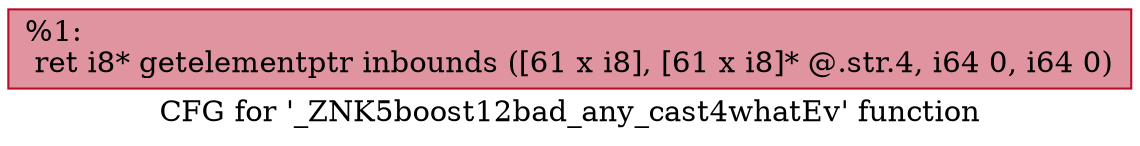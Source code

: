 digraph "CFG for '_ZNK5boost12bad_any_cast4whatEv' function" {
	label="CFG for '_ZNK5boost12bad_any_cast4whatEv' function";

	Node0x559d826a0ce0 [shape=record,color="#b70d28ff", style=filled, fillcolor="#b70d2870",label="{%1:\l  ret i8* getelementptr inbounds ([61 x i8], [61 x i8]* @.str.4, i64 0, i64 0)\l}"];
}
